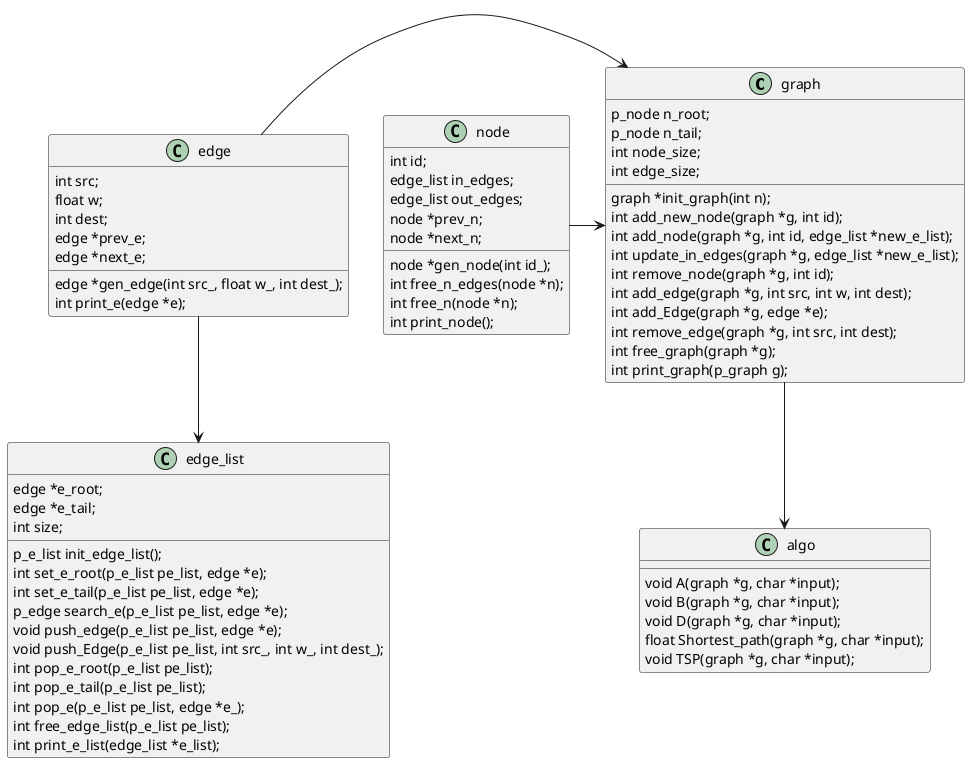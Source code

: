 @startuml

'graph -> edge_list
'graph -> node_list
'node_list --> node
'edge_list --> edge
'algo --> graph

graph --> algo
edge -> graph
edge --> edge_list
node -> graph


class graph{
p_node n_root;
p_node n_tail;
int node_size;
int edge_size;
graph *init_graph(int n);
int add_new_node(graph *g, int id);
int add_node(graph *g, int id, edge_list *new_e_list);
int update_in_edges(graph *g, edge_list *new_e_list);
int remove_node(graph *g, int id);
int add_edge(graph *g, int src, int w, int dest);
int add_Edge(graph *g, edge *e);
int remove_edge(graph *g, int src, int dest);
int free_graph(graph *g);
int print_graph(p_graph g);
}

class edge{
int src;
float w;
int dest;
edge *prev_e;
edge *next_e;
edge *gen_edge(int src_, float w_, int dest_);
int print_e(edge *e);
}

class node{
int id;
edge_list in_edges;
edge_list out_edges;
node *prev_n;
node *next_n;
node *gen_node(int id_);
int free_n_edges(node *n);
int free_n(node *n);
int print_node();
}

class algo{
void A(graph *g, char *input);
void B(graph *g, char *input);
void D(graph *g, char *input);
float Shortest_path(graph *g, char *input);
void TSP(graph *g, char *input);
}

class edge_list{
edge *e_root;
edge *e_tail;
int size;
p_e_list init_edge_list();
int set_e_root(p_e_list pe_list, edge *e);
int set_e_tail(p_e_list pe_list, edge *e);
p_edge search_e(p_e_list pe_list, edge *e);
void push_edge(p_e_list pe_list, edge *e);
void push_Edge(p_e_list pe_list, int src_, int w_, int dest_);
int pop_e_root(p_e_list pe_list);
int pop_e_tail(p_e_list pe_list);
int pop_e(p_e_list pe_list, edge *e_);
int free_edge_list(p_e_list pe_list);
int print_e_list(edge_list *e_list);
}


'class ?node_list?{
'node *n_root;
'node *n_tail;
'int size;
'int init_node_list(node_list *n_list);
'int set_n_root(node *n);
'int set_n_tail(node *n);
'int add_node(node_list *n_list, int id_);
'int remove_node(node_list *n_list, int id_);
'int free_node_list(node_list *n_list);
'}

@enduml